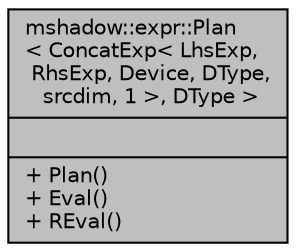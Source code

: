 digraph "mshadow::expr::Plan&lt; ConcatExp&lt; LhsExp, RhsExp, Device, DType, srcdim, 1 &gt;, DType &gt;"
{
 // LATEX_PDF_SIZE
  edge [fontname="Helvetica",fontsize="10",labelfontname="Helvetica",labelfontsize="10"];
  node [fontname="Helvetica",fontsize="10",shape=record];
  Node1 [label="{mshadow::expr::Plan\l\< ConcatExp\< LhsExp,\l RhsExp, Device, DType,\l srcdim, 1 \>, DType \>\n||+ Plan()\l+ Eval()\l+ REval()\l}",height=0.2,width=0.4,color="black", fillcolor="grey75", style="filled", fontcolor="black",tooltip=" "];
}
